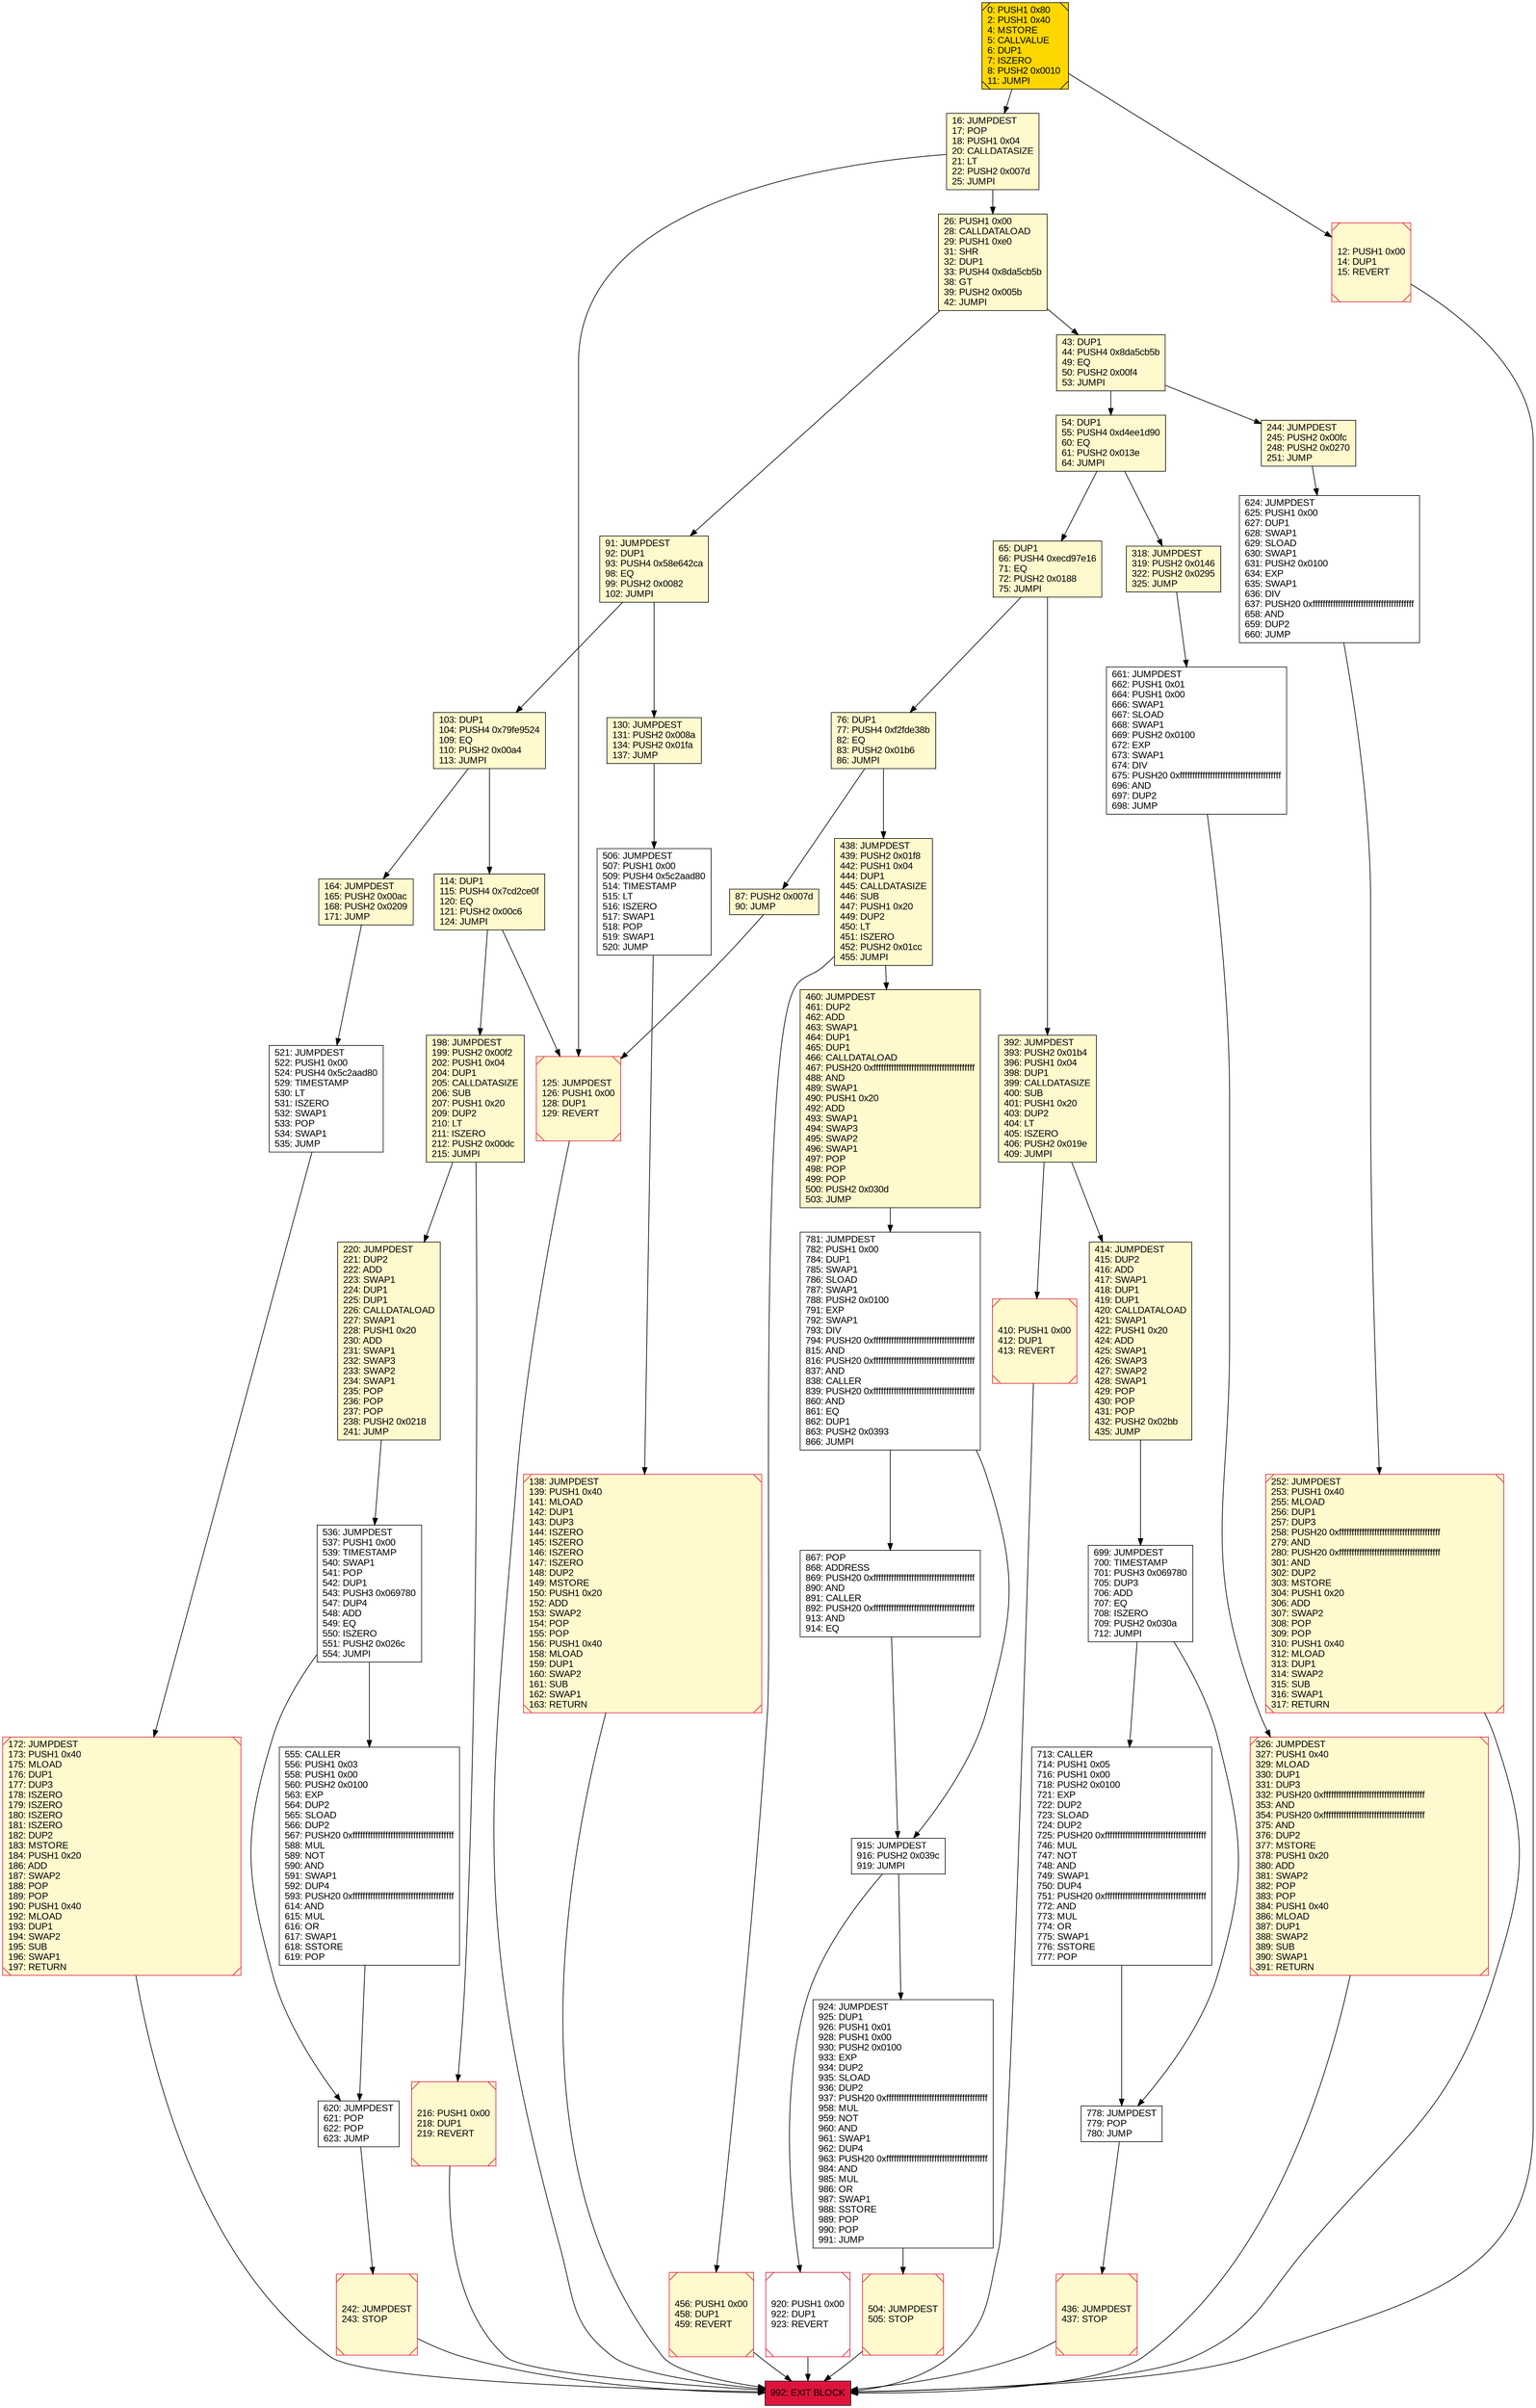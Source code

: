 digraph G {
bgcolor=transparent rankdir=UD;
node [shape=box style=filled color=black fillcolor=white fontname=arial fontcolor=black];
244 [label="244: JUMPDEST\l245: PUSH2 0x00fc\l248: PUSH2 0x0270\l251: JUMP\l" fillcolor=lemonchiffon ];
103 [label="103: DUP1\l104: PUSH4 0x79fe9524\l109: EQ\l110: PUSH2 0x00a4\l113: JUMPI\l" fillcolor=lemonchiffon ];
87 [label="87: PUSH2 0x007d\l90: JUMP\l" fillcolor=lemonchiffon ];
91 [label="91: JUMPDEST\l92: DUP1\l93: PUSH4 0x58e642ca\l98: EQ\l99: PUSH2 0x0082\l102: JUMPI\l" fillcolor=lemonchiffon ];
713 [label="713: CALLER\l714: PUSH1 0x05\l716: PUSH1 0x00\l718: PUSH2 0x0100\l721: EXP\l722: DUP2\l723: SLOAD\l724: DUP2\l725: PUSH20 0xffffffffffffffffffffffffffffffffffffffff\l746: MUL\l747: NOT\l748: AND\l749: SWAP1\l750: DUP4\l751: PUSH20 0xffffffffffffffffffffffffffffffffffffffff\l772: AND\l773: MUL\l774: OR\l775: SWAP1\l776: SSTORE\l777: POP\l" ];
867 [label="867: POP\l868: ADDRESS\l869: PUSH20 0xffffffffffffffffffffffffffffffffffffffff\l890: AND\l891: CALLER\l892: PUSH20 0xffffffffffffffffffffffffffffffffffffffff\l913: AND\l914: EQ\l" ];
661 [label="661: JUMPDEST\l662: PUSH1 0x01\l664: PUSH1 0x00\l666: SWAP1\l667: SLOAD\l668: SWAP1\l669: PUSH2 0x0100\l672: EXP\l673: SWAP1\l674: DIV\l675: PUSH20 0xffffffffffffffffffffffffffffffffffffffff\l696: AND\l697: DUP2\l698: JUMP\l" ];
172 [label="172: JUMPDEST\l173: PUSH1 0x40\l175: MLOAD\l176: DUP1\l177: DUP3\l178: ISZERO\l179: ISZERO\l180: ISZERO\l181: ISZERO\l182: DUP2\l183: MSTORE\l184: PUSH1 0x20\l186: ADD\l187: SWAP2\l188: POP\l189: POP\l190: PUSH1 0x40\l192: MLOAD\l193: DUP1\l194: SWAP2\l195: SUB\l196: SWAP1\l197: RETURN\l" fillcolor=lemonchiffon shape=Msquare color=crimson ];
130 [label="130: JUMPDEST\l131: PUSH2 0x008a\l134: PUSH2 0x01fa\l137: JUMP\l" fillcolor=lemonchiffon ];
326 [label="326: JUMPDEST\l327: PUSH1 0x40\l329: MLOAD\l330: DUP1\l331: DUP3\l332: PUSH20 0xffffffffffffffffffffffffffffffffffffffff\l353: AND\l354: PUSH20 0xffffffffffffffffffffffffffffffffffffffff\l375: AND\l376: DUP2\l377: MSTORE\l378: PUSH1 0x20\l380: ADD\l381: SWAP2\l382: POP\l383: POP\l384: PUSH1 0x40\l386: MLOAD\l387: DUP1\l388: SWAP2\l389: SUB\l390: SWAP1\l391: RETURN\l" fillcolor=lemonchiffon shape=Msquare color=crimson ];
76 [label="76: DUP1\l77: PUSH4 0xf2fde38b\l82: EQ\l83: PUSH2 0x01b6\l86: JUMPI\l" fillcolor=lemonchiffon ];
0 [label="0: PUSH1 0x80\l2: PUSH1 0x40\l4: MSTORE\l5: CALLVALUE\l6: DUP1\l7: ISZERO\l8: PUSH2 0x0010\l11: JUMPI\l" fillcolor=lemonchiffon shape=Msquare fillcolor=gold ];
43 [label="43: DUP1\l44: PUSH4 0x8da5cb5b\l49: EQ\l50: PUSH2 0x00f4\l53: JUMPI\l" fillcolor=lemonchiffon ];
924 [label="924: JUMPDEST\l925: DUP1\l926: PUSH1 0x01\l928: PUSH1 0x00\l930: PUSH2 0x0100\l933: EXP\l934: DUP2\l935: SLOAD\l936: DUP2\l937: PUSH20 0xffffffffffffffffffffffffffffffffffffffff\l958: MUL\l959: NOT\l960: AND\l961: SWAP1\l962: DUP4\l963: PUSH20 0xffffffffffffffffffffffffffffffffffffffff\l984: AND\l985: MUL\l986: OR\l987: SWAP1\l988: SSTORE\l989: POP\l990: POP\l991: JUMP\l" ];
521 [label="521: JUMPDEST\l522: PUSH1 0x00\l524: PUSH4 0x5c2aad80\l529: TIMESTAMP\l530: LT\l531: ISZERO\l532: SWAP1\l533: POP\l534: SWAP1\l535: JUMP\l" ];
436 [label="436: JUMPDEST\l437: STOP\l" fillcolor=lemonchiffon shape=Msquare color=crimson ];
16 [label="16: JUMPDEST\l17: POP\l18: PUSH1 0x04\l20: CALLDATASIZE\l21: LT\l22: PUSH2 0x007d\l25: JUMPI\l" fillcolor=lemonchiffon ];
620 [label="620: JUMPDEST\l621: POP\l622: POP\l623: JUMP\l" ];
220 [label="220: JUMPDEST\l221: DUP2\l222: ADD\l223: SWAP1\l224: DUP1\l225: DUP1\l226: CALLDATALOAD\l227: SWAP1\l228: PUSH1 0x20\l230: ADD\l231: SWAP1\l232: SWAP3\l233: SWAP2\l234: SWAP1\l235: POP\l236: POP\l237: POP\l238: PUSH2 0x0218\l241: JUMP\l" fillcolor=lemonchiffon ];
318 [label="318: JUMPDEST\l319: PUSH2 0x0146\l322: PUSH2 0x0295\l325: JUMP\l" fillcolor=lemonchiffon ];
12 [label="12: PUSH1 0x00\l14: DUP1\l15: REVERT\l" fillcolor=lemonchiffon shape=Msquare color=crimson ];
778 [label="778: JUMPDEST\l779: POP\l780: JUMP\l" ];
164 [label="164: JUMPDEST\l165: PUSH2 0x00ac\l168: PUSH2 0x0209\l171: JUMP\l" fillcolor=lemonchiffon ];
252 [label="252: JUMPDEST\l253: PUSH1 0x40\l255: MLOAD\l256: DUP1\l257: DUP3\l258: PUSH20 0xffffffffffffffffffffffffffffffffffffffff\l279: AND\l280: PUSH20 0xffffffffffffffffffffffffffffffffffffffff\l301: AND\l302: DUP2\l303: MSTORE\l304: PUSH1 0x20\l306: ADD\l307: SWAP2\l308: POP\l309: POP\l310: PUSH1 0x40\l312: MLOAD\l313: DUP1\l314: SWAP2\l315: SUB\l316: SWAP1\l317: RETURN\l" fillcolor=lemonchiffon shape=Msquare color=crimson ];
26 [label="26: PUSH1 0x00\l28: CALLDATALOAD\l29: PUSH1 0xe0\l31: SHR\l32: DUP1\l33: PUSH4 0x8da5cb5b\l38: GT\l39: PUSH2 0x005b\l42: JUMPI\l" fillcolor=lemonchiffon ];
438 [label="438: JUMPDEST\l439: PUSH2 0x01f8\l442: PUSH1 0x04\l444: DUP1\l445: CALLDATASIZE\l446: SUB\l447: PUSH1 0x20\l449: DUP2\l450: LT\l451: ISZERO\l452: PUSH2 0x01cc\l455: JUMPI\l" fillcolor=lemonchiffon ];
392 [label="392: JUMPDEST\l393: PUSH2 0x01b4\l396: PUSH1 0x04\l398: DUP1\l399: CALLDATASIZE\l400: SUB\l401: PUSH1 0x20\l403: DUP2\l404: LT\l405: ISZERO\l406: PUSH2 0x019e\l409: JUMPI\l" fillcolor=lemonchiffon ];
138 [label="138: JUMPDEST\l139: PUSH1 0x40\l141: MLOAD\l142: DUP1\l143: DUP3\l144: ISZERO\l145: ISZERO\l146: ISZERO\l147: ISZERO\l148: DUP2\l149: MSTORE\l150: PUSH1 0x20\l152: ADD\l153: SWAP2\l154: POP\l155: POP\l156: PUSH1 0x40\l158: MLOAD\l159: DUP1\l160: SWAP2\l161: SUB\l162: SWAP1\l163: RETURN\l" fillcolor=lemonchiffon shape=Msquare color=crimson ];
920 [label="920: PUSH1 0x00\l922: DUP1\l923: REVERT\l" shape=Msquare color=crimson ];
410 [label="410: PUSH1 0x00\l412: DUP1\l413: REVERT\l" fillcolor=lemonchiffon shape=Msquare color=crimson ];
54 [label="54: DUP1\l55: PUSH4 0xd4ee1d90\l60: EQ\l61: PUSH2 0x013e\l64: JUMPI\l" fillcolor=lemonchiffon ];
781 [label="781: JUMPDEST\l782: PUSH1 0x00\l784: DUP1\l785: SWAP1\l786: SLOAD\l787: SWAP1\l788: PUSH2 0x0100\l791: EXP\l792: SWAP1\l793: DIV\l794: PUSH20 0xffffffffffffffffffffffffffffffffffffffff\l815: AND\l816: PUSH20 0xffffffffffffffffffffffffffffffffffffffff\l837: AND\l838: CALLER\l839: PUSH20 0xffffffffffffffffffffffffffffffffffffffff\l860: AND\l861: EQ\l862: DUP1\l863: PUSH2 0x0393\l866: JUMPI\l" ];
536 [label="536: JUMPDEST\l537: PUSH1 0x00\l539: TIMESTAMP\l540: SWAP1\l541: POP\l542: DUP1\l543: PUSH3 0x069780\l547: DUP4\l548: ADD\l549: EQ\l550: ISZERO\l551: PUSH2 0x026c\l554: JUMPI\l" ];
624 [label="624: JUMPDEST\l625: PUSH1 0x00\l627: DUP1\l628: SWAP1\l629: SLOAD\l630: SWAP1\l631: PUSH2 0x0100\l634: EXP\l635: SWAP1\l636: DIV\l637: PUSH20 0xffffffffffffffffffffffffffffffffffffffff\l658: AND\l659: DUP2\l660: JUMP\l" ];
414 [label="414: JUMPDEST\l415: DUP2\l416: ADD\l417: SWAP1\l418: DUP1\l419: DUP1\l420: CALLDATALOAD\l421: SWAP1\l422: PUSH1 0x20\l424: ADD\l425: SWAP1\l426: SWAP3\l427: SWAP2\l428: SWAP1\l429: POP\l430: POP\l431: POP\l432: PUSH2 0x02bb\l435: JUMP\l" fillcolor=lemonchiffon ];
555 [label="555: CALLER\l556: PUSH1 0x03\l558: PUSH1 0x00\l560: PUSH2 0x0100\l563: EXP\l564: DUP2\l565: SLOAD\l566: DUP2\l567: PUSH20 0xffffffffffffffffffffffffffffffffffffffff\l588: MUL\l589: NOT\l590: AND\l591: SWAP1\l592: DUP4\l593: PUSH20 0xffffffffffffffffffffffffffffffffffffffff\l614: AND\l615: MUL\l616: OR\l617: SWAP1\l618: SSTORE\l619: POP\l" ];
699 [label="699: JUMPDEST\l700: TIMESTAMP\l701: PUSH3 0x069780\l705: DUP3\l706: ADD\l707: EQ\l708: ISZERO\l709: PUSH2 0x030a\l712: JUMPI\l" ];
198 [label="198: JUMPDEST\l199: PUSH2 0x00f2\l202: PUSH1 0x04\l204: DUP1\l205: CALLDATASIZE\l206: SUB\l207: PUSH1 0x20\l209: DUP2\l210: LT\l211: ISZERO\l212: PUSH2 0x00dc\l215: JUMPI\l" fillcolor=lemonchiffon ];
992 [label="992: EXIT BLOCK\l" fillcolor=crimson ];
242 [label="242: JUMPDEST\l243: STOP\l" fillcolor=lemonchiffon shape=Msquare color=crimson ];
456 [label="456: PUSH1 0x00\l458: DUP1\l459: REVERT\l" fillcolor=lemonchiffon shape=Msquare color=crimson ];
460 [label="460: JUMPDEST\l461: DUP2\l462: ADD\l463: SWAP1\l464: DUP1\l465: DUP1\l466: CALLDATALOAD\l467: PUSH20 0xffffffffffffffffffffffffffffffffffffffff\l488: AND\l489: SWAP1\l490: PUSH1 0x20\l492: ADD\l493: SWAP1\l494: SWAP3\l495: SWAP2\l496: SWAP1\l497: POP\l498: POP\l499: POP\l500: PUSH2 0x030d\l503: JUMP\l" fillcolor=lemonchiffon ];
504 [label="504: JUMPDEST\l505: STOP\l" fillcolor=lemonchiffon shape=Msquare color=crimson ];
506 [label="506: JUMPDEST\l507: PUSH1 0x00\l509: PUSH4 0x5c2aad80\l514: TIMESTAMP\l515: LT\l516: ISZERO\l517: SWAP1\l518: POP\l519: SWAP1\l520: JUMP\l" ];
915 [label="915: JUMPDEST\l916: PUSH2 0x039c\l919: JUMPI\l" ];
114 [label="114: DUP1\l115: PUSH4 0x7cd2ce0f\l120: EQ\l121: PUSH2 0x00c6\l124: JUMPI\l" fillcolor=lemonchiffon ];
65 [label="65: DUP1\l66: PUSH4 0xecd97e16\l71: EQ\l72: PUSH2 0x0188\l75: JUMPI\l" fillcolor=lemonchiffon ];
125 [label="125: JUMPDEST\l126: PUSH1 0x00\l128: DUP1\l129: REVERT\l" fillcolor=lemonchiffon shape=Msquare color=crimson ];
216 [label="216: PUSH1 0x00\l218: DUP1\l219: REVERT\l" fillcolor=lemonchiffon shape=Msquare color=crimson ];
91 -> 103;
242 -> 992;
456 -> 992;
504 -> 992;
778 -> 436;
392 -> 410;
521 -> 172;
536 -> 555;
76 -> 87;
16 -> 26;
54 -> 318;
91 -> 130;
114 -> 125;
125 -> 992;
216 -> 992;
414 -> 699;
661 -> 326;
43 -> 244;
318 -> 661;
43 -> 54;
76 -> 438;
713 -> 778;
198 -> 216;
26 -> 43;
103 -> 164;
114 -> 198;
164 -> 521;
0 -> 12;
26 -> 91;
781 -> 867;
0 -> 16;
436 -> 992;
65 -> 392;
620 -> 242;
244 -> 624;
54 -> 65;
12 -> 992;
252 -> 992;
781 -> 915;
460 -> 781;
138 -> 992;
915 -> 920;
438 -> 460;
920 -> 992;
699 -> 713;
16 -> 125;
410 -> 992;
438 -> 456;
506 -> 138;
65 -> 76;
536 -> 620;
867 -> 915;
624 -> 252;
103 -> 114;
220 -> 536;
555 -> 620;
172 -> 992;
326 -> 992;
924 -> 504;
198 -> 220;
915 -> 924;
392 -> 414;
87 -> 125;
130 -> 506;
699 -> 778;
}
